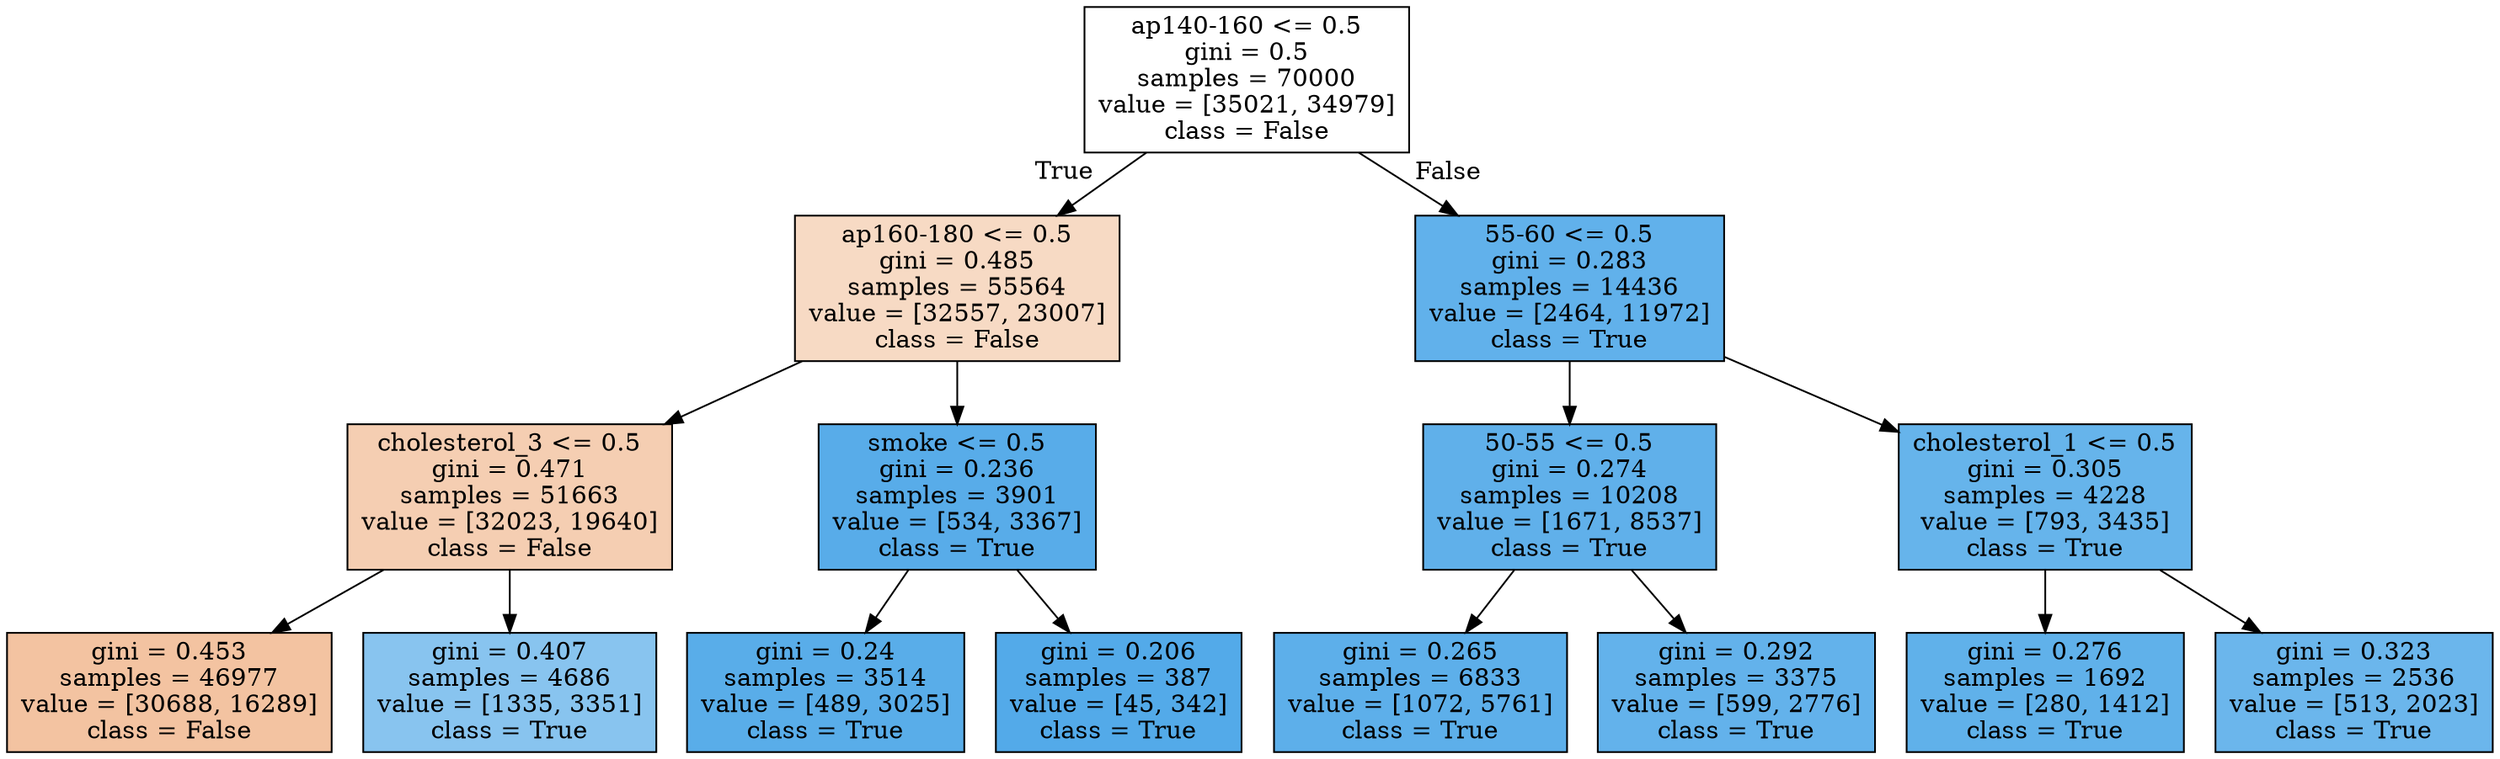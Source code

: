 digraph Tree {
node [shape=box, style="filled", color="black"] ;
0 [label="ap140-160 <= 0.5\ngini = 0.5\nsamples = 70000\nvalue = [35021, 34979]\nclass = False", fillcolor="#e5813900"] ;
1 [label="ap160-180 <= 0.5\ngini = 0.485\nsamples = 55564\nvalue = [32557, 23007]\nclass = False", fillcolor="#e581394b"] ;
0 -> 1 [labeldistance=2.5, labelangle=45, headlabel="True"] ;
2 [label="cholesterol_3 <= 0.5\ngini = 0.471\nsamples = 51663\nvalue = [32023, 19640]\nclass = False", fillcolor="#e5813963"] ;
1 -> 2 ;
3 [label="gini = 0.453\nsamples = 46977\nvalue = [30688, 16289]\nclass = False", fillcolor="#e5813978"] ;
2 -> 3 ;
4 [label="gini = 0.407\nsamples = 4686\nvalue = [1335, 3351]\nclass = True", fillcolor="#399de599"] ;
2 -> 4 ;
5 [label="smoke <= 0.5\ngini = 0.236\nsamples = 3901\nvalue = [534, 3367]\nclass = True", fillcolor="#399de5d7"] ;
1 -> 5 ;
6 [label="gini = 0.24\nsamples = 3514\nvalue = [489, 3025]\nclass = True", fillcolor="#399de5d6"] ;
5 -> 6 ;
7 [label="gini = 0.206\nsamples = 387\nvalue = [45, 342]\nclass = True", fillcolor="#399de5dd"] ;
5 -> 7 ;
8 [label="55-60 <= 0.5\ngini = 0.283\nsamples = 14436\nvalue = [2464, 11972]\nclass = True", fillcolor="#399de5cb"] ;
0 -> 8 [labeldistance=2.5, labelangle=-45, headlabel="False"] ;
9 [label="50-55 <= 0.5\ngini = 0.274\nsamples = 10208\nvalue = [1671, 8537]\nclass = True", fillcolor="#399de5cd"] ;
8 -> 9 ;
10 [label="gini = 0.265\nsamples = 6833\nvalue = [1072, 5761]\nclass = True", fillcolor="#399de5d0"] ;
9 -> 10 ;
11 [label="gini = 0.292\nsamples = 3375\nvalue = [599, 2776]\nclass = True", fillcolor="#399de5c8"] ;
9 -> 11 ;
12 [label="cholesterol_1 <= 0.5\ngini = 0.305\nsamples = 4228\nvalue = [793, 3435]\nclass = True", fillcolor="#399de5c4"] ;
8 -> 12 ;
13 [label="gini = 0.276\nsamples = 1692\nvalue = [280, 1412]\nclass = True", fillcolor="#399de5cc"] ;
12 -> 13 ;
14 [label="gini = 0.323\nsamples = 2536\nvalue = [513, 2023]\nclass = True", fillcolor="#399de5be"] ;
12 -> 14 ;
}